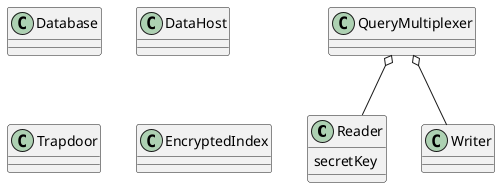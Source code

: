 @startuml scheme
class Reader
class Writer
class Database
class QueryMultiplexer
class DataHost
class Trapdoor
class EncryptedIndex 
Reader : secretKey
QueryMultiplexer o-- Reader
QueryMultiplexer o-- Writer

@enduml